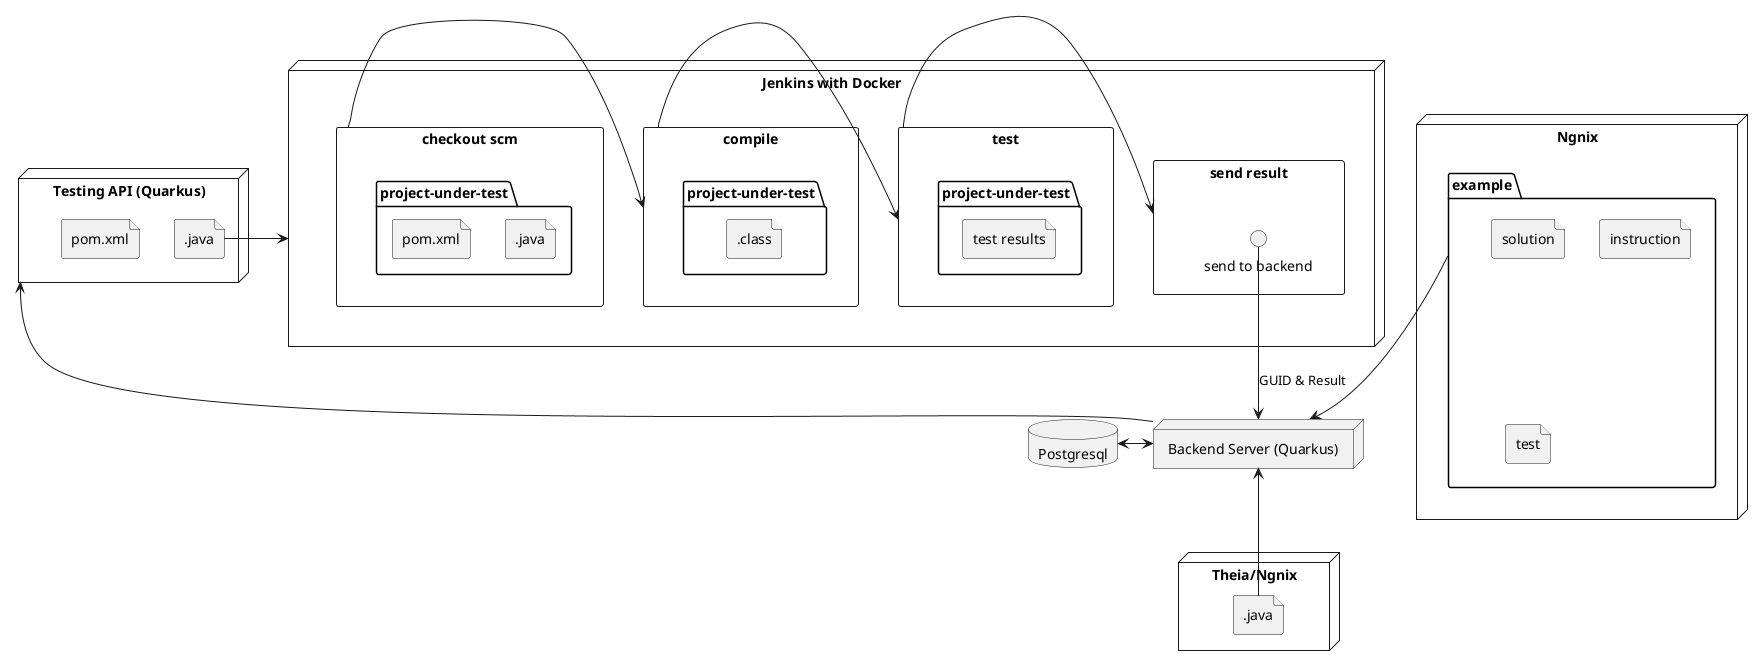 @startuml
node "Ngnix" as instructor {

    folder "example" as fo5 {
        file "solution" as file2
        file "instruction" as file3
        file "test" as file4
    }

}

node "Theia/Ngnix" {
    file ".java" as student
}

node "Backend Server (Quarkus)" as backend{

}

database "Postgresql" as db

node "Testing API (Quarkus)" as testapi{
    file ".java" as file1
    file "pom.xml"
}

node "Jenkins with Docker" as jenkins {
    rectangle "send result" as re4 {
            () "send to backend" as stb
        }

    rectangle "test" as re3{
            folder "project-under-test" as fo3{
                  file "test results" as f5
            }
        }

    rectangle "compile" as re2{
            folder "project-under-test" as fo2{
                      file ".class" as f3
            }
        }

    rectangle "checkout scm" as re1{
        folder "project-under-test" as fo1 {
                file ".java" as f1
                file "pom.xml" as f2
            }
    }

}


student -up-> backend

backend <-left-> db

backend -right-> testapi

file1 -right-> jenkins

re1 -right-> re2

re2 -right-> re3

re3 -right-> re4

stb --> backend : "GUID & Result"

fo5 -down-> backend

@enduml
